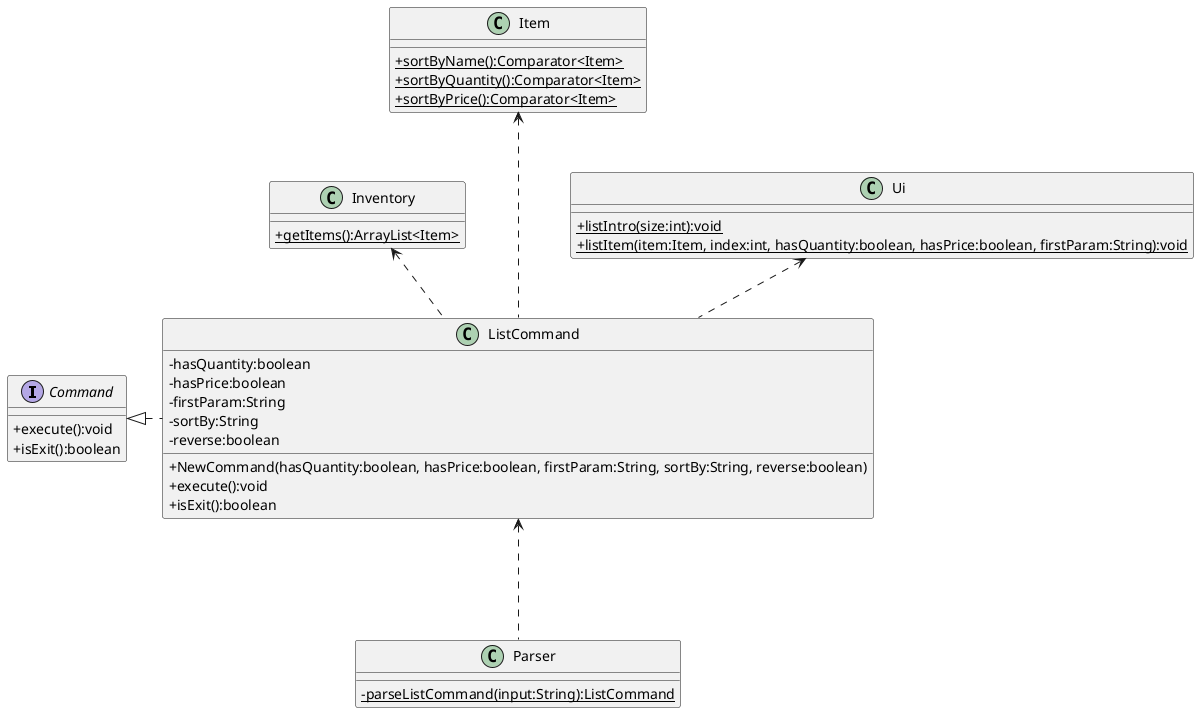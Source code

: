 @startuml
skinparam classAttributeIconSize 0

abstract class Command
class Inventory
class Item
class ListCommand
class Parser
class Ui

Command <|. ListCommand
Item <... ListCommand
Ui <.. ListCommand
Inventory <.. ListCommand
ListCommand <... Parser

interface Command {
    +execute():void
    +isExit():boolean
}

class ListCommand {
    -hasQuantity:boolean
    -hasPrice:boolean
    -firstParam:String
    -sortBy:String
    -reverse:boolean
    +NewCommand(hasQuantity:boolean, hasPrice:boolean, firstParam:String, sortBy:String, reverse:boolean)
    +execute():void
    +isExit():boolean
}

class Item {
    {static}+sortByName():Comparator<Item>
    {static}+sortByQuantity():Comparator<Item>
    {static}+sortByPrice():Comparator<Item>
}

class Inventory {
    {static}+getItems():ArrayList<Item>
}

class Ui {
    {static}+listIntro(size:int):void
    {static}+listItem(item:Item, index:int, hasQuantity:boolean, hasPrice:boolean, firstParam:String):void
}

class Parser {
    {static}-parseListCommand(input:String):ListCommand
}
@enduml

@startuml
hide footbox
participant "SuperTracker" as SuperTracker <<class>> #f5e3a9
participant ":ListCommand" as ListCommand #cbf7f4
participant "Inventory" as Inventory <<class>> #d5eac2
participant "Item" as Item <<class>> #fbffb2
participant "Collection" as Collection <<class>> #ffcdd6
participant "Ui" as Ui <<class>> #e5c2ea
participant ":ArrayList<Item>" as ArrayList #bcf7cf

SuperTracker -> ListCommand : execute()
activate ListCommand #cbf7f4

ListCommand -> Inventory : getItems()
activate Inventory #d5eac2

Inventory -> ArrayList ** : new ArrayList<>(items:Collection<Item>)
activate ArrayList #bcf7cf
ArrayList --> Inventory : items:ArrayList<Item>
deactivate ArrayList

Inventory --> ListCommand : items:ArrayList<Item>
deactivate Inventory

ListCommand -> Ui : listIntro(size:int)
activate Ui #e5c2ea
Ui --> ListCommand
deactivate Ui

alt sortBy == "q"

ListCommand -> Item : sortByQuantity()
activate Item #fbffb2
Item --> ListCommand : comparator:Comparator<Item>
deactivate Item

else sortBy == "p"

ListCommand -> Item : sortByPrice()
activate Item #fbffb2
Item --> ListCommand : comparator:Comparator<Item>
deactivate Item

else else

ListCommand -> Item : sortByName()
activate Item #fbffb2
Item --> ListCommand : comparator:Comparator<Item>
deactivate Item

end

ListCommand -> ArrayList : sort(comparator:Comparator<Item>)
activate ArrayList #bcf7cf
ArrayList --> ListCommand
deactivate ArrayList

opt reverse

ListCommand -> Collection : reverse(items:ArrayList<Item>)
activate Collection #ffcdd6
Collection --> ListCommand
deactivate Collection

loop items

ListCommand -> Ui : listItem(item:Item, index:int, hasQuantity:boolean, hasPrice:boolean, firstParam:String)
activate Ui #e5c2ea
Ui --> ListCommand
deactivate Ui

end

ListCommand --> SuperTracker
deactivate ListCommand
@enduml